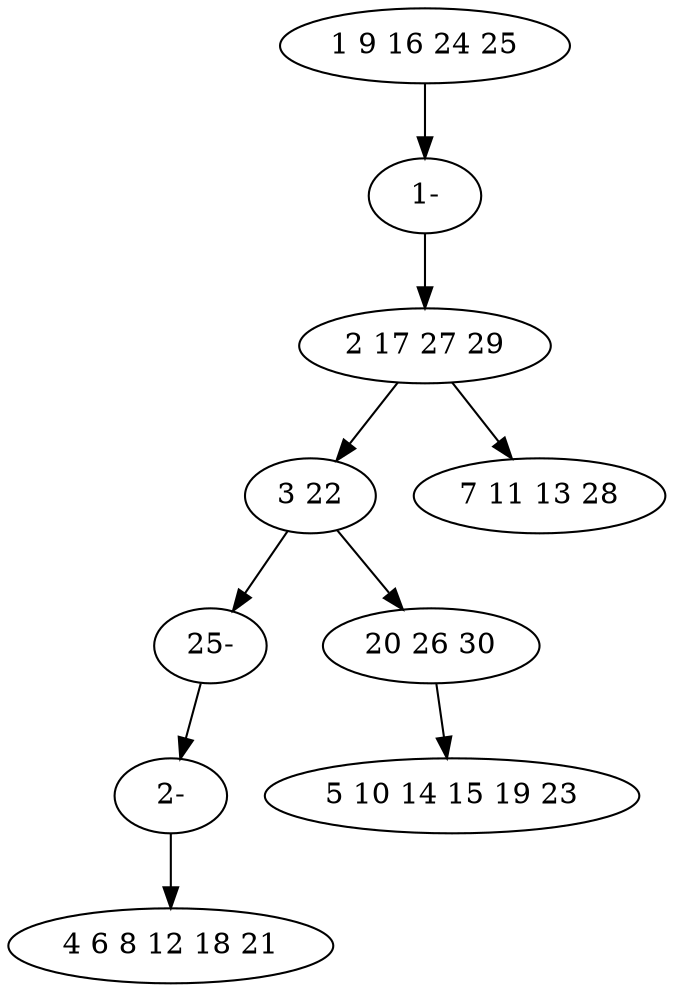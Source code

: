 digraph true_tree {
	"0" -> "9"
	"1" -> "2"
	"2" -> "7"
	"1" -> "4"
	"2" -> "5"
	"5" -> "6"
	"7" -> "8"
	"8" -> "3"
	"9" -> "1"
	"0" [label="1 9 16 24 25"];
	"1" [label="2 17 27 29"];
	"2" [label="3 22"];
	"3" [label="4 6 8 12 18 21"];
	"4" [label="7 11 13 28"];
	"5" [label="20 26 30"];
	"6" [label="5 10 14 15 19 23"];
	"7" [label="25-"];
	"8" [label="2-"];
	"9" [label="1-"];
}
